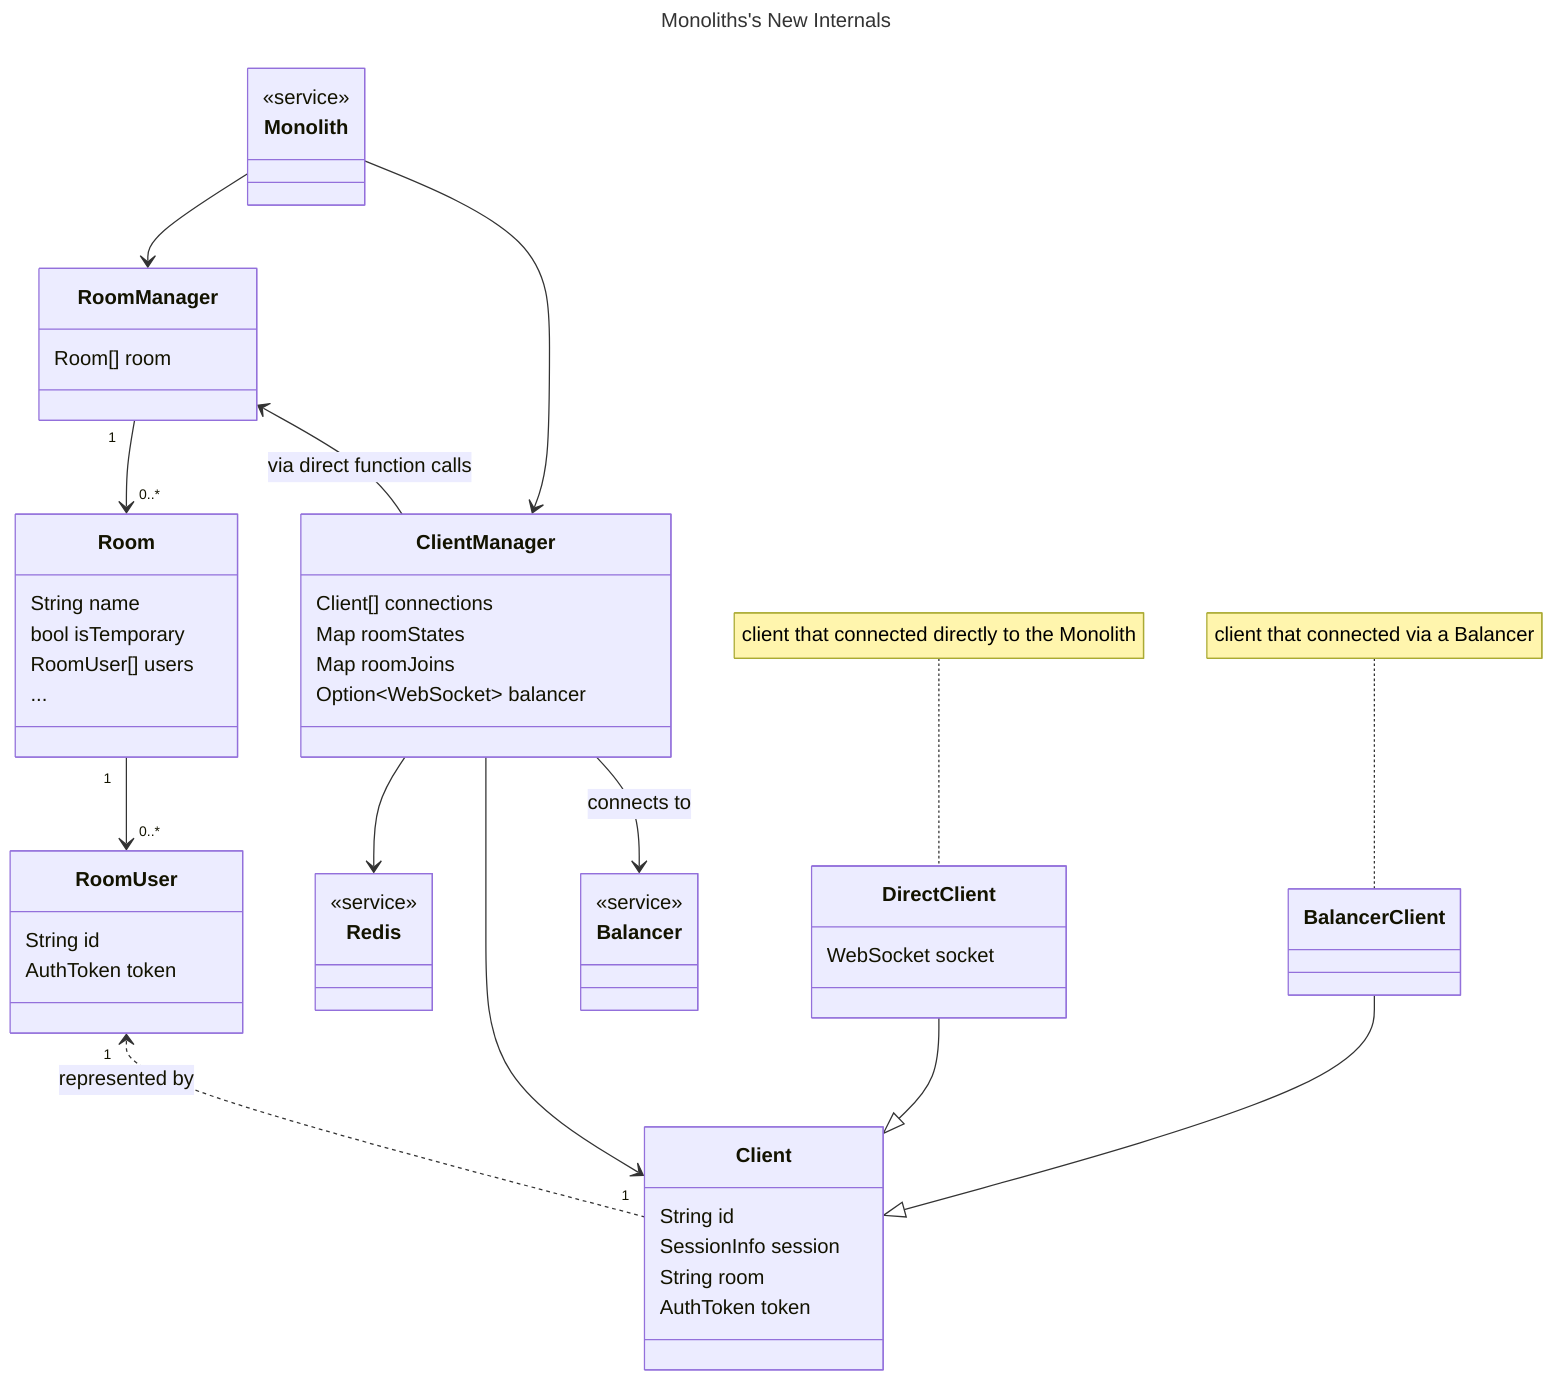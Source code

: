 ---
title: Monoliths's New Internals
---
classDiagram
    class Monolith {
        <<service>>
    }

    Monolith --> RoomManager
    Monolith --> ClientManager

    class Redis {
        <<service>>
    }

    class RoomManager {
        Room[] room
    }

    RoomManager "1" --> "0..*" Room

    class Room {
        String name
        bool isTemporary
        RoomUser[] users
        ...
    }

    class ClientManager {
        Client[] connections
        Map roomStates
        Map roomJoins
        Option~WebSocket~ balancer
    }

    RoomManager <-- ClientManager: via direct function calls
    ClientManager --> Redis

    class Client {
        String id
        SessionInfo session
        String room
        AuthToken token
    }

    ClientManager --> Client

    class RoomUser {
        String id
        AuthToken token
    }

    Room "1" --> "0..*" RoomUser
    RoomUser "1" <.. "1" Client: represented by

    class DirectClient {
        WebSocket socket
    }

    class BalancerClient {
    }

    DirectClient --|> Client
    BalancerClient --|> Client
    note for DirectClient "client that connected directly to the Monolith"
    note for BalancerClient "client that connected via  a Balancer"

    class Balancer {
        <<service>>
    }

    ClientManager --> Balancer: connects to